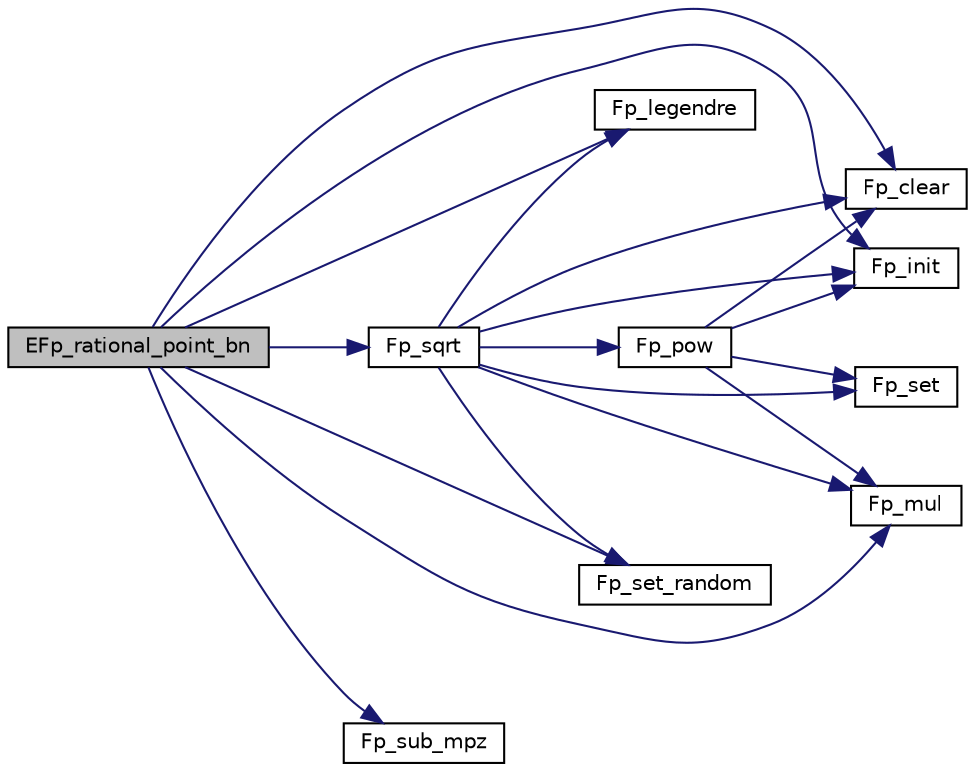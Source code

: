 digraph "EFp_rational_point_bn"
{
  edge [fontname="Helvetica",fontsize="10",labelfontname="Helvetica",labelfontsize="10"];
  node [fontname="Helvetica",fontsize="10",shape=record];
  rankdir="LR";
  Node105 [label="EFp_rational_point_bn",height=0.2,width=0.4,color="black", fillcolor="grey75", style="filled", fontcolor="black"];
  Node105 -> Node106 [color="midnightblue",fontsize="10",style="solid"];
  Node106 [label="Fp_clear",height=0.2,width=0.4,color="black", fillcolor="white", style="filled",URL="$bn__fp_8h.html#a8020d216e590f1a4e3ed197dac0920fc"];
  Node105 -> Node107 [color="midnightblue",fontsize="10",style="solid"];
  Node107 [label="Fp_init",height=0.2,width=0.4,color="black", fillcolor="white", style="filled",URL="$bn__fp_8h.html#af102c589736284034064b7c2283000cb"];
  Node105 -> Node108 [color="midnightblue",fontsize="10",style="solid"];
  Node108 [label="Fp_legendre",height=0.2,width=0.4,color="black", fillcolor="white", style="filled",URL="$bn__fp_8h.html#af7eedeaca3d3493d084125e1555ac71e"];
  Node105 -> Node109 [color="midnightblue",fontsize="10",style="solid"];
  Node109 [label="Fp_mul",height=0.2,width=0.4,color="black", fillcolor="white", style="filled",URL="$bn__fp_8h.html#a880fb156a0cc84e3483d481f9f22784e"];
  Node105 -> Node110 [color="midnightblue",fontsize="10",style="solid"];
  Node110 [label="Fp_set_random",height=0.2,width=0.4,color="black", fillcolor="white", style="filled",URL="$bn__fp_8h.html#afd32945f05593f2832d301c043b2b437"];
  Node105 -> Node111 [color="midnightblue",fontsize="10",style="solid"];
  Node111 [label="Fp_sqrt",height=0.2,width=0.4,color="black", fillcolor="white", style="filled",URL="$bn__fp_8h.html#acfc7bfa81b3f370904680568d52a54cd"];
  Node111 -> Node107 [color="midnightblue",fontsize="10",style="solid"];
  Node111 -> Node110 [color="midnightblue",fontsize="10",style="solid"];
  Node111 -> Node108 [color="midnightblue",fontsize="10",style="solid"];
  Node111 -> Node112 [color="midnightblue",fontsize="10",style="solid"];
  Node112 [label="Fp_pow",height=0.2,width=0.4,color="black", fillcolor="white", style="filled",URL="$bn__fp_8h.html#a0a229db7cfb57e337de586eb3695fa28"];
  Node112 -> Node107 [color="midnightblue",fontsize="10",style="solid"];
  Node112 -> Node113 [color="midnightblue",fontsize="10",style="solid"];
  Node113 [label="Fp_set",height=0.2,width=0.4,color="black", fillcolor="white", style="filled",URL="$bn__fp_8h.html#ab986f83b75086cf6c3f40105c5ae23b8"];
  Node112 -> Node109 [color="midnightblue",fontsize="10",style="solid"];
  Node112 -> Node106 [color="midnightblue",fontsize="10",style="solid"];
  Node111 -> Node109 [color="midnightblue",fontsize="10",style="solid"];
  Node111 -> Node113 [color="midnightblue",fontsize="10",style="solid"];
  Node111 -> Node106 [color="midnightblue",fontsize="10",style="solid"];
  Node105 -> Node114 [color="midnightblue",fontsize="10",style="solid"];
  Node114 [label="Fp_sub_mpz",height=0.2,width=0.4,color="black", fillcolor="white", style="filled",URL="$bn__fp_8h.html#a74d22d6603d509d2426313f28bf752a7"];
}
